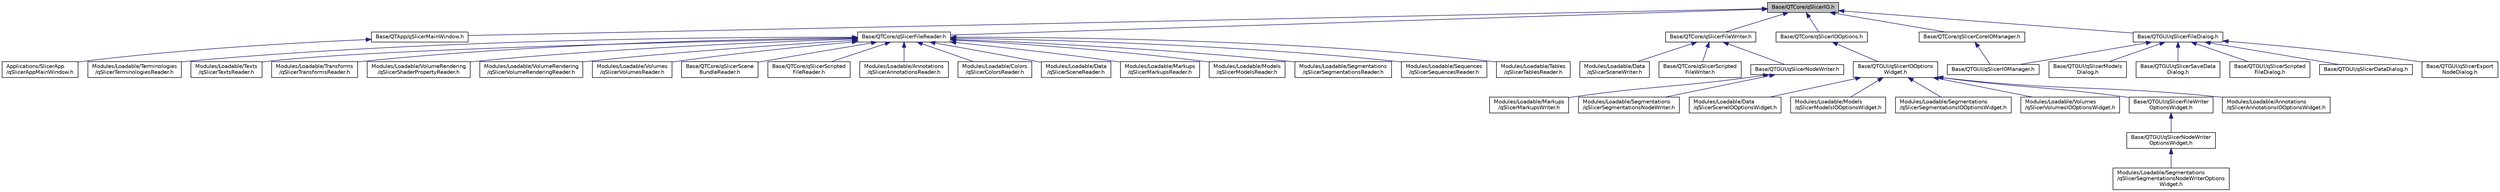 digraph "Base/QTCore/qSlicerIO.h"
{
  bgcolor="transparent";
  edge [fontname="Helvetica",fontsize="10",labelfontname="Helvetica",labelfontsize="10"];
  node [fontname="Helvetica",fontsize="10",shape=record];
  Node10 [label="Base/QTCore/qSlicerIO.h",height=0.2,width=0.4,color="black", fillcolor="grey75", style="filled", fontcolor="black"];
  Node10 -> Node11 [dir="back",color="midnightblue",fontsize="10",style="solid",fontname="Helvetica"];
  Node11 [label="Base/QTApp/qSlicerMainWindow.h",height=0.2,width=0.4,color="black",URL="$qSlicerMainWindow_8h.html"];
  Node11 -> Node12 [dir="back",color="midnightblue",fontsize="10",style="solid",fontname="Helvetica"];
  Node12 [label="Applications/SlicerApp\l/qSlicerAppMainWindow.h",height=0.2,width=0.4,color="black",URL="$qSlicerAppMainWindow_8h.html"];
  Node10 -> Node13 [dir="back",color="midnightblue",fontsize="10",style="solid",fontname="Helvetica"];
  Node13 [label="Base/QTCore/qSlicerCoreIOManager.h",height=0.2,width=0.4,color="black",URL="$qSlicerCoreIOManager_8h.html"];
  Node13 -> Node14 [dir="back",color="midnightblue",fontsize="10",style="solid",fontname="Helvetica"];
  Node14 [label="Base/QTGUI/qSlicerIOManager.h",height=0.2,width=0.4,color="black",URL="$qSlicerIOManager_8h.html"];
  Node10 -> Node15 [dir="back",color="midnightblue",fontsize="10",style="solid",fontname="Helvetica"];
  Node15 [label="Base/QTCore/qSlicerFileReader.h",height=0.2,width=0.4,color="black",URL="$qSlicerFileReader_8h.html"];
  Node15 -> Node16 [dir="back",color="midnightblue",fontsize="10",style="solid",fontname="Helvetica"];
  Node16 [label="Base/QTCore/qSlicerScene\lBundleReader.h",height=0.2,width=0.4,color="black",URL="$qSlicerSceneBundleReader_8h.html"];
  Node15 -> Node17 [dir="back",color="midnightblue",fontsize="10",style="solid",fontname="Helvetica"];
  Node17 [label="Base/QTCore/qSlicerScripted\lFileReader.h",height=0.2,width=0.4,color="black",URL="$qSlicerScriptedFileReader_8h.html"];
  Node15 -> Node18 [dir="back",color="midnightblue",fontsize="10",style="solid",fontname="Helvetica"];
  Node18 [label="Modules/Loadable/Annotations\l/qSlicerAnnotationsReader.h",height=0.2,width=0.4,color="black",URL="$qSlicerAnnotationsReader_8h.html"];
  Node15 -> Node19 [dir="back",color="midnightblue",fontsize="10",style="solid",fontname="Helvetica"];
  Node19 [label="Modules/Loadable/Colors\l/qSlicerColorsReader.h",height=0.2,width=0.4,color="black",URL="$qSlicerColorsReader_8h.html"];
  Node15 -> Node20 [dir="back",color="midnightblue",fontsize="10",style="solid",fontname="Helvetica"];
  Node20 [label="Modules/Loadable/Data\l/qSlicerSceneReader.h",height=0.2,width=0.4,color="black",URL="$qSlicerSceneReader_8h.html"];
  Node15 -> Node21 [dir="back",color="midnightblue",fontsize="10",style="solid",fontname="Helvetica"];
  Node21 [label="Modules/Loadable/Markups\l/qSlicerMarkupsReader.h",height=0.2,width=0.4,color="black",URL="$qSlicerMarkupsReader_8h.html"];
  Node15 -> Node22 [dir="back",color="midnightblue",fontsize="10",style="solid",fontname="Helvetica"];
  Node22 [label="Modules/Loadable/Models\l/qSlicerModelsReader.h",height=0.2,width=0.4,color="black",URL="$qSlicerModelsReader_8h.html"];
  Node15 -> Node23 [dir="back",color="midnightblue",fontsize="10",style="solid",fontname="Helvetica"];
  Node23 [label="Modules/Loadable/Segmentations\l/qSlicerSegmentationsReader.h",height=0.2,width=0.4,color="black",URL="$qSlicerSegmentationsReader_8h.html"];
  Node15 -> Node24 [dir="back",color="midnightblue",fontsize="10",style="solid",fontname="Helvetica"];
  Node24 [label="Modules/Loadable/Sequences\l/qSlicerSequencesReader.h",height=0.2,width=0.4,color="black",URL="$qSlicerSequencesReader_8h.html"];
  Node15 -> Node25 [dir="back",color="midnightblue",fontsize="10",style="solid",fontname="Helvetica"];
  Node25 [label="Modules/Loadable/Tables\l/qSlicerTablesReader.h",height=0.2,width=0.4,color="black",URL="$qSlicerTablesReader_8h.html"];
  Node15 -> Node26 [dir="back",color="midnightblue",fontsize="10",style="solid",fontname="Helvetica"];
  Node26 [label="Modules/Loadable/Terminologies\l/qSlicerTerminologiesReader.h",height=0.2,width=0.4,color="black",URL="$qSlicerTerminologiesReader_8h.html"];
  Node15 -> Node27 [dir="back",color="midnightblue",fontsize="10",style="solid",fontname="Helvetica"];
  Node27 [label="Modules/Loadable/Texts\l/qSlicerTextsReader.h",height=0.2,width=0.4,color="black",URL="$qSlicerTextsReader_8h.html"];
  Node15 -> Node28 [dir="back",color="midnightblue",fontsize="10",style="solid",fontname="Helvetica"];
  Node28 [label="Modules/Loadable/Transforms\l/qSlicerTransformsReader.h",height=0.2,width=0.4,color="black",URL="$qSlicerTransformsReader_8h.html"];
  Node15 -> Node29 [dir="back",color="midnightblue",fontsize="10",style="solid",fontname="Helvetica"];
  Node29 [label="Modules/Loadable/VolumeRendering\l/qSlicerShaderPropertyReader.h",height=0.2,width=0.4,color="black",URL="$qSlicerShaderPropertyReader_8h.html"];
  Node15 -> Node30 [dir="back",color="midnightblue",fontsize="10",style="solid",fontname="Helvetica"];
  Node30 [label="Modules/Loadable/VolumeRendering\l/qSlicerVolumeRenderingReader.h",height=0.2,width=0.4,color="black",URL="$qSlicerVolumeRenderingReader_8h.html"];
  Node15 -> Node31 [dir="back",color="midnightblue",fontsize="10",style="solid",fontname="Helvetica"];
  Node31 [label="Modules/Loadable/Volumes\l/qSlicerVolumesReader.h",height=0.2,width=0.4,color="black",URL="$qSlicerVolumesReader_8h.html"];
  Node10 -> Node32 [dir="back",color="midnightblue",fontsize="10",style="solid",fontname="Helvetica"];
  Node32 [label="Base/QTCore/qSlicerFileWriter.h",height=0.2,width=0.4,color="black",URL="$qSlicerFileWriter_8h.html"];
  Node32 -> Node33 [dir="back",color="midnightblue",fontsize="10",style="solid",fontname="Helvetica"];
  Node33 [label="Base/QTCore/qSlicerScripted\lFileWriter.h",height=0.2,width=0.4,color="black",URL="$qSlicerScriptedFileWriter_8h.html"];
  Node32 -> Node34 [dir="back",color="midnightblue",fontsize="10",style="solid",fontname="Helvetica"];
  Node34 [label="Base/QTGUI/qSlicerNodeWriter.h",height=0.2,width=0.4,color="black",URL="$qSlicerNodeWriter_8h.html"];
  Node34 -> Node35 [dir="back",color="midnightblue",fontsize="10",style="solid",fontname="Helvetica"];
  Node35 [label="Modules/Loadable/Markups\l/qSlicerMarkupsWriter.h",height=0.2,width=0.4,color="black",URL="$qSlicerMarkupsWriter_8h.html"];
  Node34 -> Node36 [dir="back",color="midnightblue",fontsize="10",style="solid",fontname="Helvetica"];
  Node36 [label="Modules/Loadable/Segmentations\l/qSlicerSegmentationsNodeWriter.h",height=0.2,width=0.4,color="black",URL="$qSlicerSegmentationsNodeWriter_8h.html"];
  Node32 -> Node37 [dir="back",color="midnightblue",fontsize="10",style="solid",fontname="Helvetica"];
  Node37 [label="Modules/Loadable/Data\l/qSlicerSceneWriter.h",height=0.2,width=0.4,color="black",URL="$qSlicerSceneWriter_8h.html"];
  Node10 -> Node38 [dir="back",color="midnightblue",fontsize="10",style="solid",fontname="Helvetica"];
  Node38 [label="Base/QTCore/qSlicerIOOptions.h",height=0.2,width=0.4,color="black",URL="$qSlicerIOOptions_8h.html"];
  Node38 -> Node39 [dir="back",color="midnightblue",fontsize="10",style="solid",fontname="Helvetica"];
  Node39 [label="Base/QTGUI/qSlicerIOOptions\lWidget.h",height=0.2,width=0.4,color="black",URL="$qSlicerIOOptionsWidget_8h.html"];
  Node39 -> Node40 [dir="back",color="midnightblue",fontsize="10",style="solid",fontname="Helvetica"];
  Node40 [label="Base/QTGUI/qSlicerFileWriter\lOptionsWidget.h",height=0.2,width=0.4,color="black",URL="$qSlicerFileWriterOptionsWidget_8h.html"];
  Node40 -> Node41 [dir="back",color="midnightblue",fontsize="10",style="solid",fontname="Helvetica"];
  Node41 [label="Base/QTGUI/qSlicerNodeWriter\lOptionsWidget.h",height=0.2,width=0.4,color="black",URL="$qSlicerNodeWriterOptionsWidget_8h.html"];
  Node41 -> Node42 [dir="back",color="midnightblue",fontsize="10",style="solid",fontname="Helvetica"];
  Node42 [label="Modules/Loadable/Segmentations\l/qSlicerSegmentationsNodeWriterOptions\lWidget.h",height=0.2,width=0.4,color="black",URL="$qSlicerSegmentationsNodeWriterOptionsWidget_8h.html"];
  Node39 -> Node43 [dir="back",color="midnightblue",fontsize="10",style="solid",fontname="Helvetica"];
  Node43 [label="Modules/Loadable/Annotations\l/qSlicerAnnotationsIOOptionsWidget.h",height=0.2,width=0.4,color="black",URL="$qSlicerAnnotationsIOOptionsWidget_8h.html"];
  Node39 -> Node44 [dir="back",color="midnightblue",fontsize="10",style="solid",fontname="Helvetica"];
  Node44 [label="Modules/Loadable/Data\l/qSlicerSceneIOOptionsWidget.h",height=0.2,width=0.4,color="black",URL="$qSlicerSceneIOOptionsWidget_8h.html"];
  Node39 -> Node45 [dir="back",color="midnightblue",fontsize="10",style="solid",fontname="Helvetica"];
  Node45 [label="Modules/Loadable/Models\l/qSlicerModelsIOOptionsWidget.h",height=0.2,width=0.4,color="black",URL="$qSlicerModelsIOOptionsWidget_8h.html"];
  Node39 -> Node46 [dir="back",color="midnightblue",fontsize="10",style="solid",fontname="Helvetica"];
  Node46 [label="Modules/Loadable/Segmentations\l/qSlicerSegmentationsIOOptionsWidget.h",height=0.2,width=0.4,color="black",URL="$qSlicerSegmentationsIOOptionsWidget_8h.html"];
  Node39 -> Node47 [dir="back",color="midnightblue",fontsize="10",style="solid",fontname="Helvetica"];
  Node47 [label="Modules/Loadable/Volumes\l/qSlicerVolumesIOOptionsWidget.h",height=0.2,width=0.4,color="black",URL="$qSlicerVolumesIOOptionsWidget_8h.html"];
  Node10 -> Node48 [dir="back",color="midnightblue",fontsize="10",style="solid",fontname="Helvetica"];
  Node48 [label="Base/QTGUI/qSlicerFileDialog.h",height=0.2,width=0.4,color="black",URL="$qSlicerFileDialog_8h.html"];
  Node48 -> Node49 [dir="back",color="midnightblue",fontsize="10",style="solid",fontname="Helvetica"];
  Node49 [label="Base/QTGUI/qSlicerDataDialog.h",height=0.2,width=0.4,color="black",URL="$qSlicerDataDialog_8h.html"];
  Node48 -> Node50 [dir="back",color="midnightblue",fontsize="10",style="solid",fontname="Helvetica"];
  Node50 [label="Base/QTGUI/qSlicerExport\lNodeDialog.h",height=0.2,width=0.4,color="black",URL="$qSlicerExportNodeDialog_8h.html"];
  Node48 -> Node14 [dir="back",color="midnightblue",fontsize="10",style="solid",fontname="Helvetica"];
  Node48 -> Node51 [dir="back",color="midnightblue",fontsize="10",style="solid",fontname="Helvetica"];
  Node51 [label="Base/QTGUI/qSlicerModels\lDialog.h",height=0.2,width=0.4,color="black",URL="$qSlicerModelsDialog_8h.html"];
  Node48 -> Node52 [dir="back",color="midnightblue",fontsize="10",style="solid",fontname="Helvetica"];
  Node52 [label="Base/QTGUI/qSlicerSaveData\lDialog.h",height=0.2,width=0.4,color="black",URL="$qSlicerSaveDataDialog_8h.html"];
  Node48 -> Node53 [dir="back",color="midnightblue",fontsize="10",style="solid",fontname="Helvetica"];
  Node53 [label="Base/QTGUI/qSlicerScripted\lFileDialog.h",height=0.2,width=0.4,color="black",URL="$qSlicerScriptedFileDialog_8h.html"];
}
